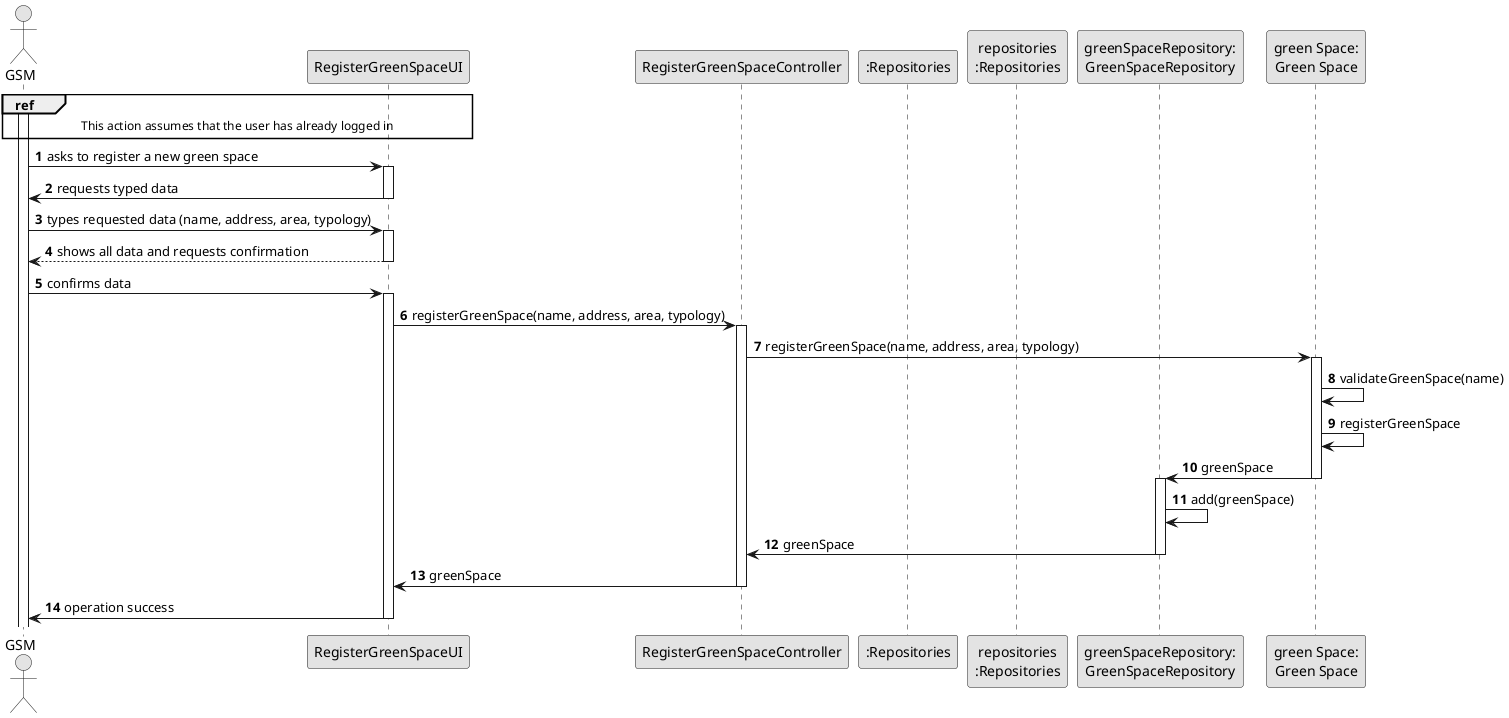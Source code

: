 @startuml
skinparam monochrome true
skinparam packageStyle rectangle
skinparam shadowing false

autonumber

'hide footbox
actor "GSM" as GSM
participant RegisterGreenSpaceUI as UI
participant RegisterGreenSpaceController as CTRL
participant ":Repositories" as RepositorySingleton
participant "repositories\n:Repositories" as PLAT
participant "greenSpaceRepository:\nGreenSpaceRepository" as GreenSpaceRepository
participant "green Space:\nGreen Space" as GREENSPACE
activate GSM

ref over GSM, UI : This action assumes that the user has already logged in

GSM -> UI : asks to register a new green space
activate UI

UI -> GSM : requests typed data
deactivate UI

GSM -> UI : types requested data (name, address, area, typology)
activate UI

UI --> GSM : shows all data and requests confirmation
deactivate UI

GSM -> UI : confirms data
activate UI

UI -> CTRL : registerGreenSpace(name, address, area, typology)
activate CTRL

CTRL -> GREENSPACE : registerGreenSpace(name, address, area, typology)
activate GREENSPACE

GREENSPACE -> GREENSPACE : validateGreenSpace(name)
GREENSPACE -> GREENSPACE : registerGreenSpace

GREENSPACE -> GreenSpaceRepository : greenSpace
deactivate GREENSPACE
activate GreenSpaceRepository
GreenSpaceRepository -> GreenSpaceRepository : add(greenSpace)
GreenSpaceRepository -> CTRL : greenSpace
deactivate GreenSpaceRepository
CTRL -> UI : greenSpace
deactivate CTRL
UI -> GSM : operation success
deactivate UI

@enduml